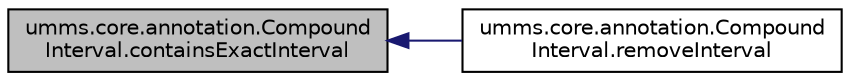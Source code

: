 digraph "umms.core.annotation.CompoundInterval.containsExactInterval"
{
  edge [fontname="Helvetica",fontsize="10",labelfontname="Helvetica",labelfontsize="10"];
  node [fontname="Helvetica",fontsize="10",shape=record];
  rankdir="LR";
  Node1 [label="umms.core.annotation.Compound\lInterval.containsExactInterval",height=0.2,width=0.4,color="black", fillcolor="grey75", style="filled" fontcolor="black"];
  Node1 -> Node2 [dir="back",color="midnightblue",fontsize="10",style="solid",fontname="Helvetica"];
  Node2 [label="umms.core.annotation.Compound\lInterval.removeInterval",height=0.2,width=0.4,color="black", fillcolor="white", style="filled",URL="$classumms_1_1core_1_1annotation_1_1_compound_interval.html#a847f1e0f67cd342554a909e6bfea255d"];
}
